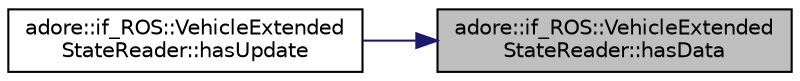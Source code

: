 digraph "adore::if_ROS::VehicleExtendedStateReader::hasData"
{
 // LATEX_PDF_SIZE
  edge [fontname="Helvetica",fontsize="10",labelfontname="Helvetica",labelfontsize="10"];
  node [fontname="Helvetica",fontsize="10",shape=record];
  rankdir="RL";
  Node1 [label="adore::if_ROS::VehicleExtended\lStateReader::hasData",height=0.2,width=0.4,color="black", fillcolor="grey75", style="filled", fontcolor="black",tooltip=" "];
  Node1 -> Node2 [dir="back",color="midnightblue",fontsize="10",style="solid",fontname="Helvetica"];
  Node2 [label="adore::if_ROS::VehicleExtended\lStateReader::hasUpdate",height=0.2,width=0.4,color="black", fillcolor="white", style="filled",URL="$classadore_1_1if__ROS_1_1VehicleExtendedStateReader.html#ae36b5c8e39b262c2514aac61e5cd4e5d",tooltip=" "];
}
